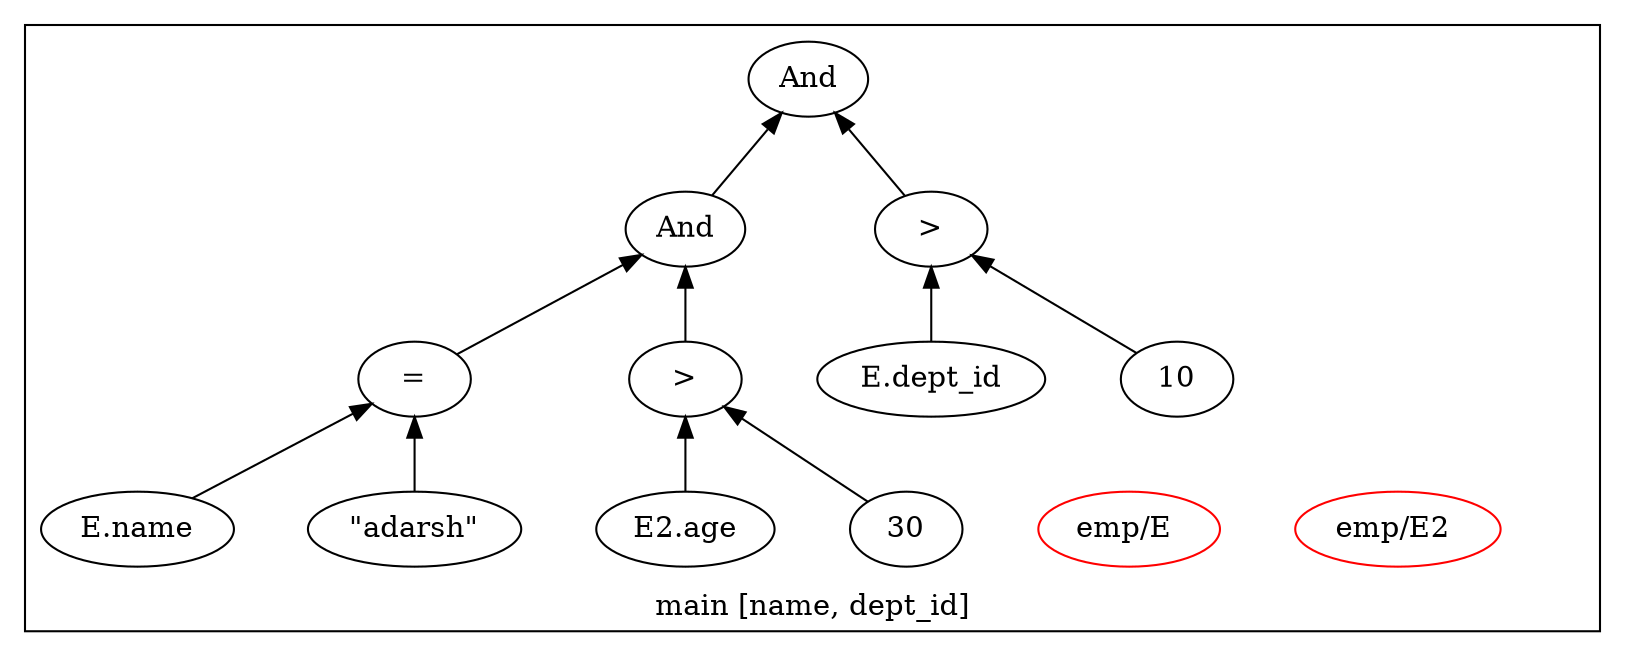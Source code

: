 digraph example1 {
    rankdir=BT;
    nodesep=0.5;
    ordering="in";
  subgraph cluster_main {
    label = "main [name, dept_id]";
    "main_pt"[shape=point, color=white];
    "QUN_1"[label="emp/E2 ", color=red]
    "QUN_0"[label="emp/E ", color=red]
    exprnodeNodeId13v1[label="And"];
    exprnodeNodeId9v1 -> exprnodeNodeId13v1;
    exprnodeNodeId9v1[label="And"];
    exprnodeNodeId5v1 -> exprnodeNodeId9v1;
    exprnodeNodeId5v1[label="="];
    exprnodeNodeId3v1 -> exprnodeNodeId5v1;
    exprnodeNodeId3v1[label="E.name"];
    exprnodeNodeId4v1 -> exprnodeNodeId5v1;
    exprnodeNodeId4v1[label="\"adarsh\""];
    exprnodeNodeId8v1 -> exprnodeNodeId9v1;
    exprnodeNodeId8v1[label=">"];
    exprnodeNodeId6v1 -> exprnodeNodeId8v1;
    exprnodeNodeId6v1[label="E2.age"];
    exprnodeNodeId7v1 -> exprnodeNodeId8v1;
    exprnodeNodeId7v1[label="30"];
    exprnodeNodeId12v1 -> exprnodeNodeId13v1;
    exprnodeNodeId12v1[label=">"];
    exprnodeNodeId10v1 -> exprnodeNodeId12v1;
    exprnodeNodeId10v1[label="E.dept_id"];
    exprnodeNodeId11v1 -> exprnodeNodeId12v1;
    exprnodeNodeId11v1[label="10"];
}
}

